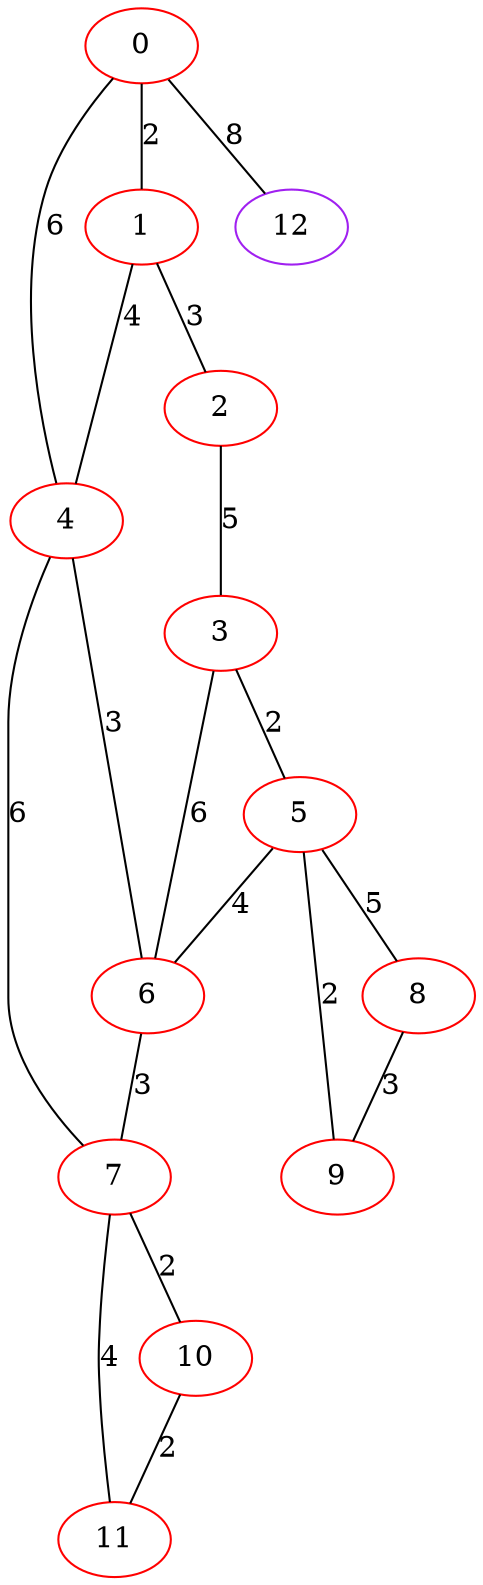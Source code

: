 graph "" {
0 [color=red, weight=1];
1 [color=red, weight=1];
2 [color=red, weight=1];
3 [color=red, weight=1];
4 [color=red, weight=1];
5 [color=red, weight=1];
6 [color=red, weight=1];
7 [color=red, weight=1];
8 [color=red, weight=1];
9 [color=red, weight=1];
10 [color=red, weight=1];
11 [color=red, weight=1];
12 [color=purple, weight=4];
0 -- 1  [key=0, label=2];
0 -- 4  [key=0, label=6];
0 -- 12  [key=0, label=8];
1 -- 2  [key=0, label=3];
1 -- 4  [key=0, label=4];
2 -- 3  [key=0, label=5];
3 -- 5  [key=0, label=2];
3 -- 6  [key=0, label=6];
4 -- 6  [key=0, label=3];
4 -- 7  [key=0, label=6];
5 -- 8  [key=0, label=5];
5 -- 9  [key=0, label=2];
5 -- 6  [key=0, label=4];
6 -- 7  [key=0, label=3];
7 -- 10  [key=0, label=2];
7 -- 11  [key=0, label=4];
8 -- 9  [key=0, label=3];
10 -- 11  [key=0, label=2];
}
